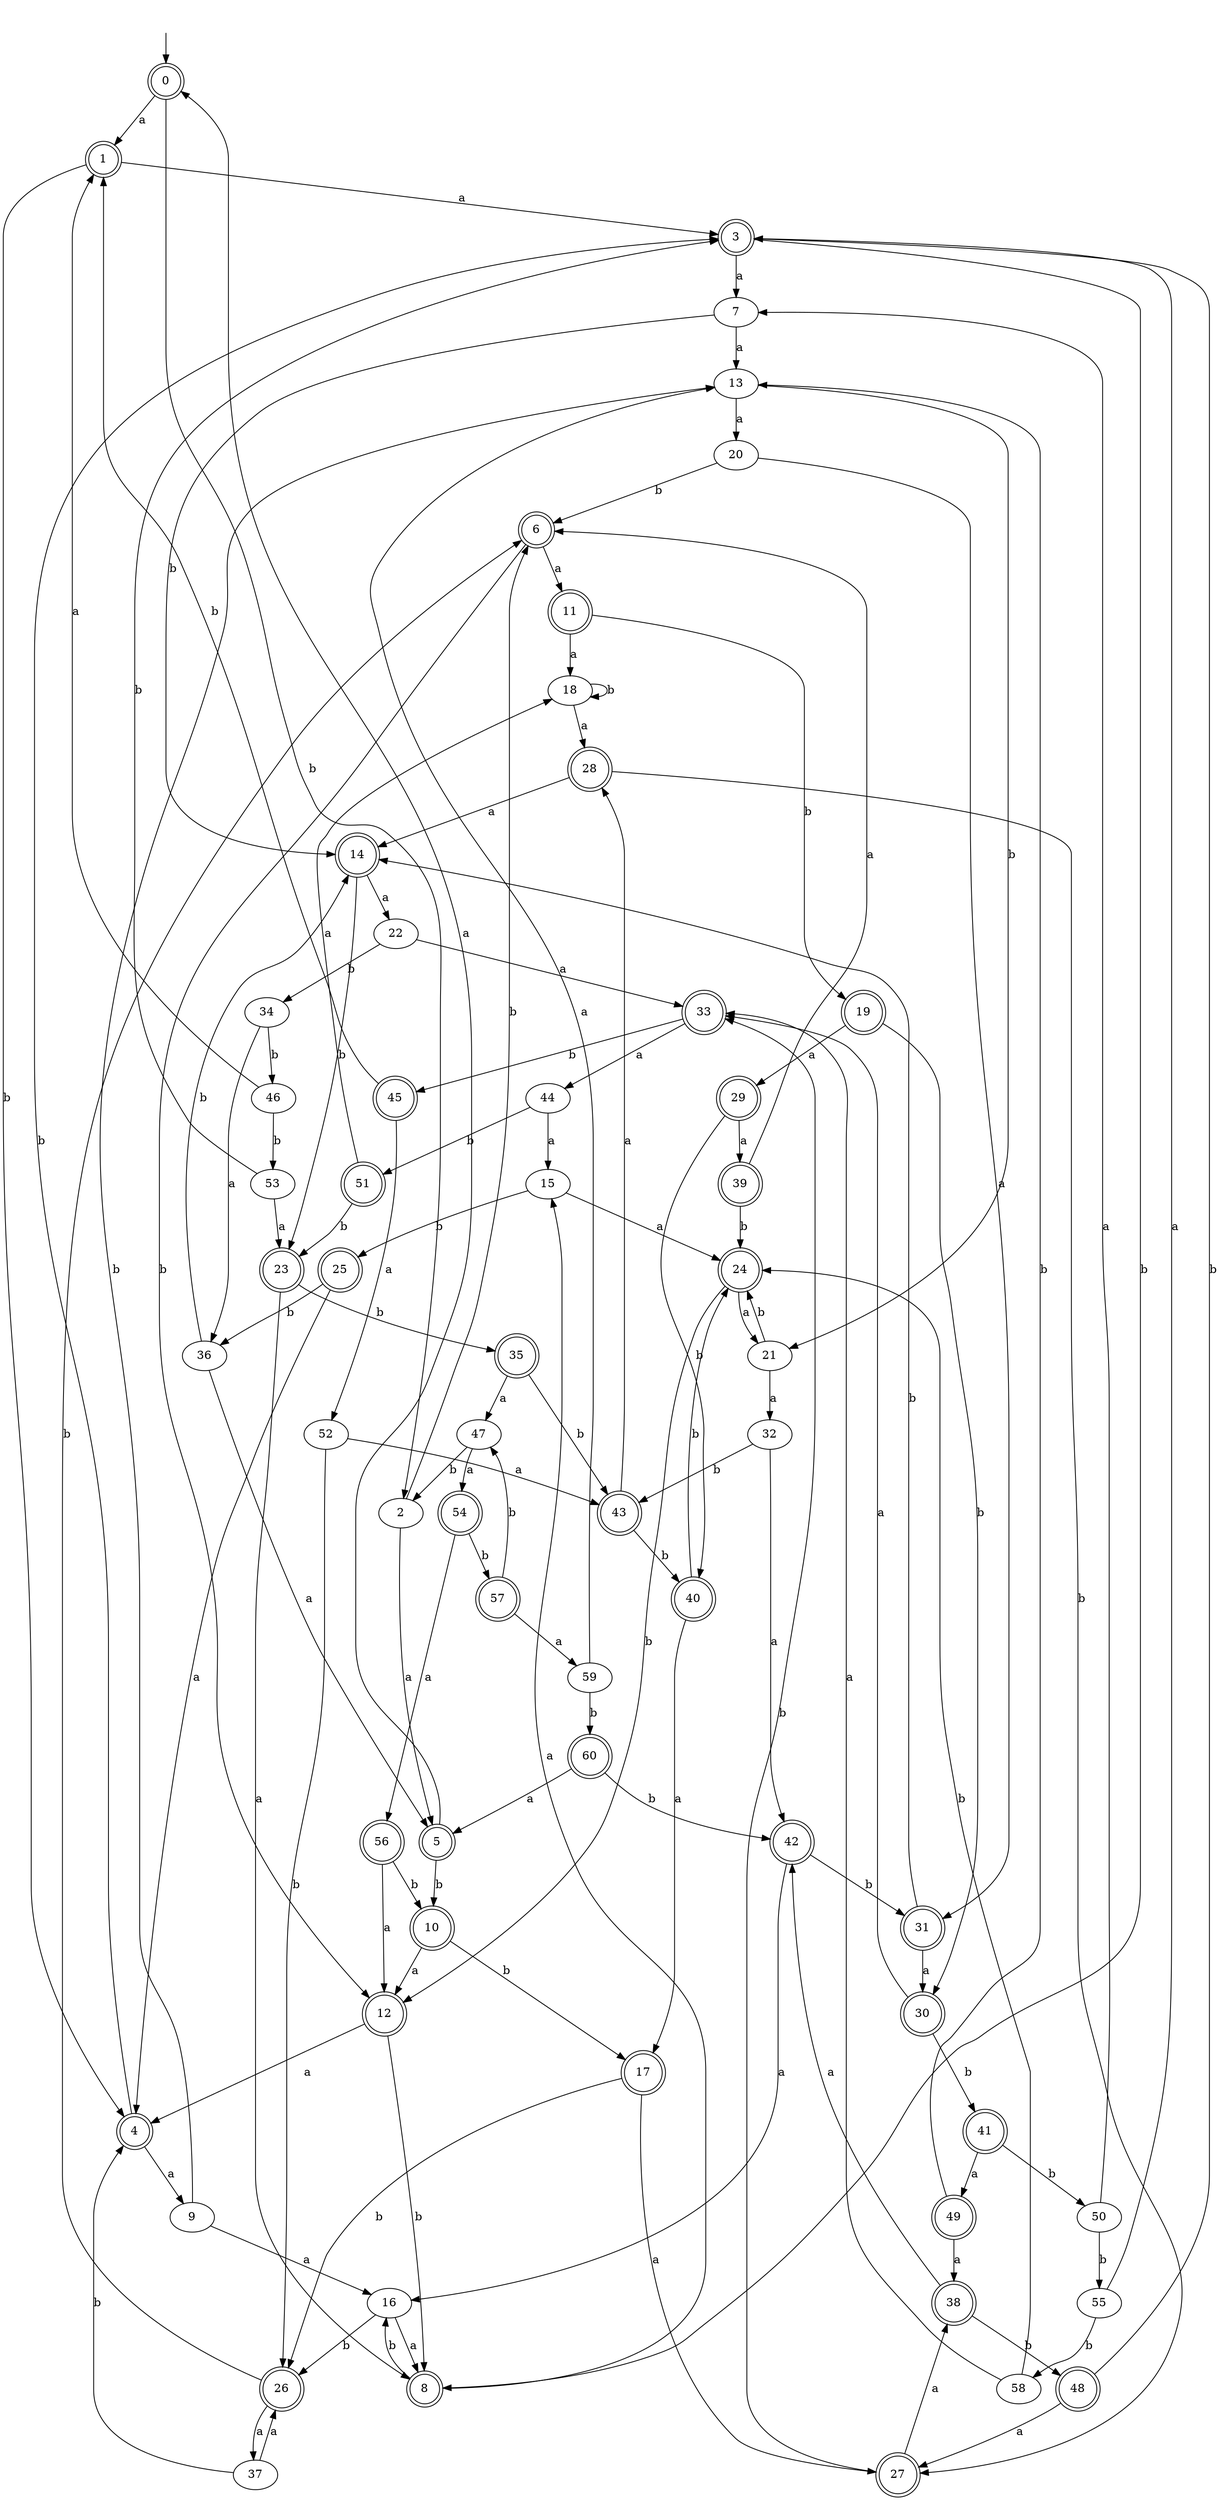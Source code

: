 digraph RandomDFA {
  __start0 [label="", shape=none];
  __start0 -> 0 [label=""];
  0 [shape=circle] [shape=doublecircle]
  0 -> 1 [label="a"]
  0 -> 2 [label="b"]
  1 [shape=doublecircle]
  1 -> 3 [label="a"]
  1 -> 4 [label="b"]
  2
  2 -> 5 [label="a"]
  2 -> 6 [label="b"]
  3 [shape=doublecircle]
  3 -> 7 [label="a"]
  3 -> 8 [label="b"]
  4 [shape=doublecircle]
  4 -> 9 [label="a"]
  4 -> 3 [label="b"]
  5 [shape=doublecircle]
  5 -> 0 [label="a"]
  5 -> 10 [label="b"]
  6 [shape=doublecircle]
  6 -> 11 [label="a"]
  6 -> 12 [label="b"]
  7
  7 -> 13 [label="a"]
  7 -> 14 [label="b"]
  8 [shape=doublecircle]
  8 -> 15 [label="a"]
  8 -> 16 [label="b"]
  9
  9 -> 16 [label="a"]
  9 -> 13 [label="b"]
  10 [shape=doublecircle]
  10 -> 12 [label="a"]
  10 -> 17 [label="b"]
  11 [shape=doublecircle]
  11 -> 18 [label="a"]
  11 -> 19 [label="b"]
  12 [shape=doublecircle]
  12 -> 4 [label="a"]
  12 -> 8 [label="b"]
  13
  13 -> 20 [label="a"]
  13 -> 21 [label="b"]
  14 [shape=doublecircle]
  14 -> 22 [label="a"]
  14 -> 23 [label="b"]
  15
  15 -> 24 [label="a"]
  15 -> 25 [label="b"]
  16
  16 -> 8 [label="a"]
  16 -> 26 [label="b"]
  17 [shape=doublecircle]
  17 -> 27 [label="a"]
  17 -> 26 [label="b"]
  18
  18 -> 28 [label="a"]
  18 -> 18 [label="b"]
  19 [shape=doublecircle]
  19 -> 29 [label="a"]
  19 -> 30 [label="b"]
  20
  20 -> 31 [label="a"]
  20 -> 6 [label="b"]
  21
  21 -> 32 [label="a"]
  21 -> 24 [label="b"]
  22
  22 -> 33 [label="a"]
  22 -> 34 [label="b"]
  23 [shape=doublecircle]
  23 -> 8 [label="a"]
  23 -> 35 [label="b"]
  24 [shape=doublecircle]
  24 -> 21 [label="a"]
  24 -> 12 [label="b"]
  25 [shape=doublecircle]
  25 -> 4 [label="a"]
  25 -> 36 [label="b"]
  26 [shape=doublecircle]
  26 -> 37 [label="a"]
  26 -> 6 [label="b"]
  27 [shape=doublecircle]
  27 -> 38 [label="a"]
  27 -> 33 [label="b"]
  28 [shape=doublecircle]
  28 -> 14 [label="a"]
  28 -> 27 [label="b"]
  29 [shape=doublecircle]
  29 -> 39 [label="a"]
  29 -> 40 [label="b"]
  30 [shape=doublecircle]
  30 -> 33 [label="a"]
  30 -> 41 [label="b"]
  31 [shape=doublecircle]
  31 -> 30 [label="a"]
  31 -> 14 [label="b"]
  32
  32 -> 42 [label="a"]
  32 -> 43 [label="b"]
  33 [shape=doublecircle]
  33 -> 44 [label="a"]
  33 -> 45 [label="b"]
  34
  34 -> 36 [label="a"]
  34 -> 46 [label="b"]
  35 [shape=doublecircle]
  35 -> 47 [label="a"]
  35 -> 43 [label="b"]
  36
  36 -> 5 [label="a"]
  36 -> 14 [label="b"]
  37
  37 -> 26 [label="a"]
  37 -> 4 [label="b"]
  38 [shape=doublecircle]
  38 -> 42 [label="a"]
  38 -> 48 [label="b"]
  39 [shape=doublecircle]
  39 -> 6 [label="a"]
  39 -> 24 [label="b"]
  40 [shape=doublecircle]
  40 -> 17 [label="a"]
  40 -> 24 [label="b"]
  41 [shape=doublecircle]
  41 -> 49 [label="a"]
  41 -> 50 [label="b"]
  42 [shape=doublecircle]
  42 -> 16 [label="a"]
  42 -> 31 [label="b"]
  43 [shape=doublecircle]
  43 -> 28 [label="a"]
  43 -> 40 [label="b"]
  44
  44 -> 15 [label="a"]
  44 -> 51 [label="b"]
  45 [shape=doublecircle]
  45 -> 52 [label="a"]
  45 -> 1 [label="b"]
  46
  46 -> 1 [label="a"]
  46 -> 53 [label="b"]
  47
  47 -> 54 [label="a"]
  47 -> 2 [label="b"]
  48 [shape=doublecircle]
  48 -> 27 [label="a"]
  48 -> 3 [label="b"]
  49 [shape=doublecircle]
  49 -> 38 [label="a"]
  49 -> 13 [label="b"]
  50
  50 -> 7 [label="a"]
  50 -> 55 [label="b"]
  51 [shape=doublecircle]
  51 -> 18 [label="a"]
  51 -> 23 [label="b"]
  52
  52 -> 43 [label="a"]
  52 -> 26 [label="b"]
  53
  53 -> 23 [label="a"]
  53 -> 3 [label="b"]
  54 [shape=doublecircle]
  54 -> 56 [label="a"]
  54 -> 57 [label="b"]
  55
  55 -> 3 [label="a"]
  55 -> 58 [label="b"]
  56 [shape=doublecircle]
  56 -> 12 [label="a"]
  56 -> 10 [label="b"]
  57 [shape=doublecircle]
  57 -> 59 [label="a"]
  57 -> 47 [label="b"]
  58
  58 -> 33 [label="a"]
  58 -> 24 [label="b"]
  59
  59 -> 13 [label="a"]
  59 -> 60 [label="b"]
  60 [shape=doublecircle]
  60 -> 5 [label="a"]
  60 -> 42 [label="b"]
}
